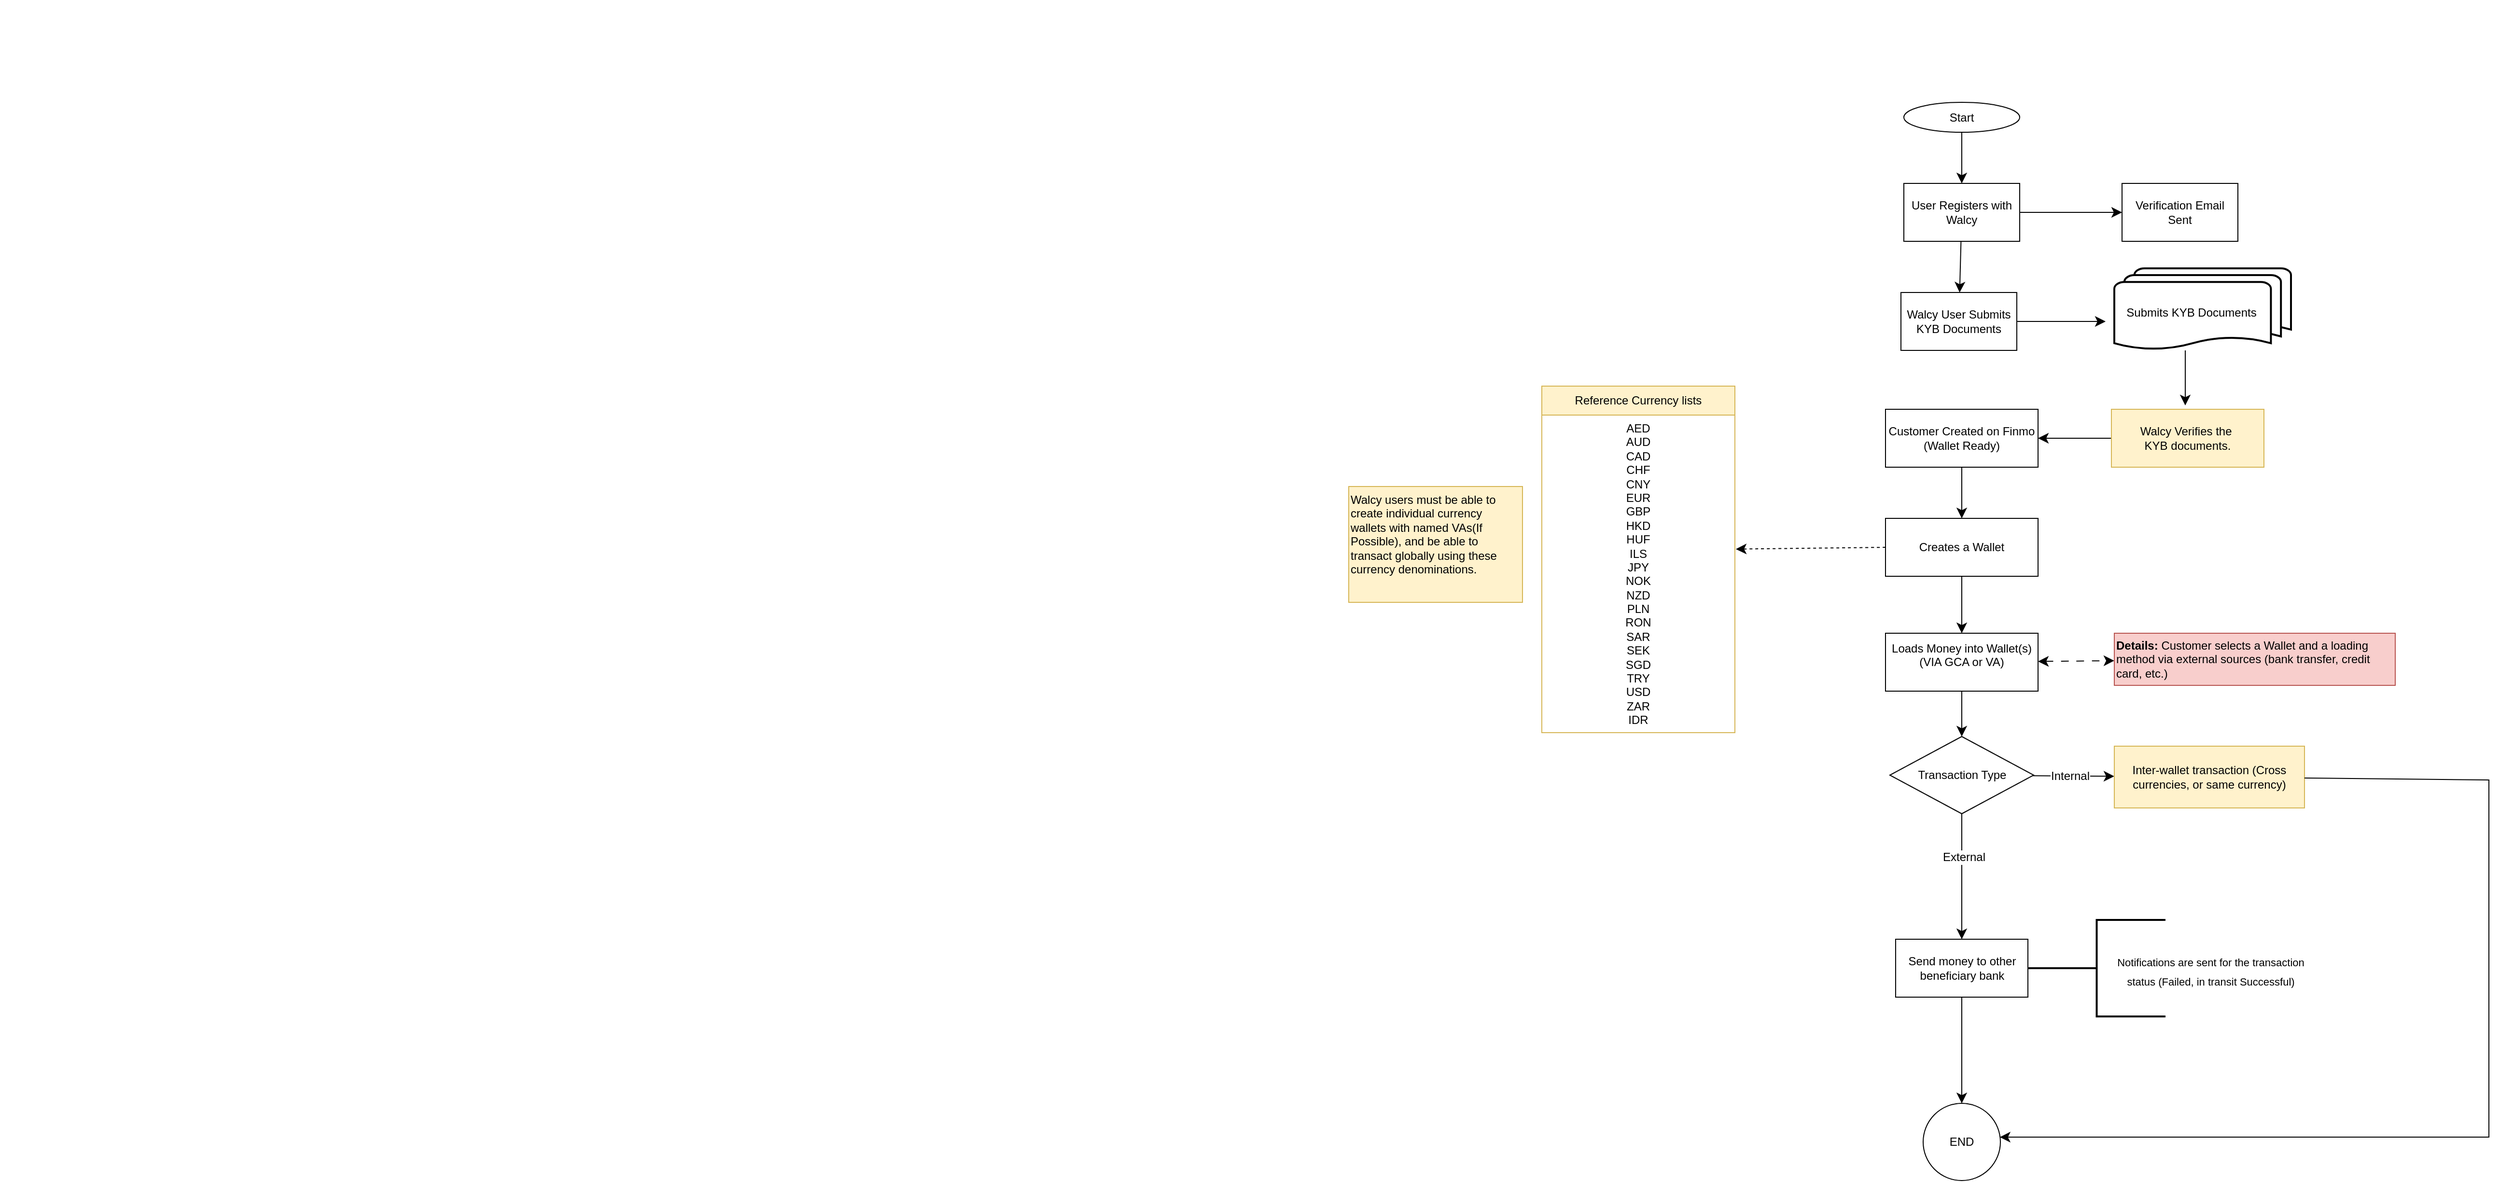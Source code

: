 <mxfile version="24.6.4" type="github">
  <diagram name="Page-1" id="feObIiHuZG-z9UPHWwq9">
    <mxGraphModel dx="7572" dy="1986" grid="1" gridSize="10" guides="1" tooltips="1" connect="1" arrows="1" fold="1" page="1" pageScale="1" pageWidth="4681" pageHeight="3300" math="0" shadow="0">
      <root>
        <mxCell id="0" />
        <mxCell id="1" parent="0" />
        <mxCell id="OTSjd6stFNC0OhueBVtR-4" value="" style="edgeStyle=none;curved=1;rounded=0;orthogonalLoop=1;jettySize=auto;html=1;fontSize=12;startSize=8;endSize=8;spacingLeft=0;" edge="1" parent="1" source="OTSjd6stFNC0OhueBVtR-1" target="OTSjd6stFNC0OhueBVtR-3">
          <mxGeometry relative="1" as="geometry" />
        </mxCell>
        <mxCell id="OTSjd6stFNC0OhueBVtR-12" value="" style="edgeStyle=none;curved=1;rounded=0;orthogonalLoop=1;jettySize=auto;html=1;fontSize=12;startSize=8;endSize=8;spacingLeft=0;" edge="1" parent="1" source="OTSjd6stFNC0OhueBVtR-1" target="OTSjd6stFNC0OhueBVtR-11">
          <mxGeometry relative="1" as="geometry" />
        </mxCell>
        <mxCell id="OTSjd6stFNC0OhueBVtR-1" value="User Registers with Walcy" style="rounded=0;whiteSpace=wrap;html=1;spacingLeft=0;" vertex="1" parent="1">
          <mxGeometry x="1165" y="311" width="120" height="60" as="geometry" />
        </mxCell>
        <mxCell id="OTSjd6stFNC0OhueBVtR-6" value="" style="edgeStyle=none;curved=1;rounded=0;orthogonalLoop=1;jettySize=auto;html=1;fontSize=12;startSize=8;endSize=8;spacingLeft=0;" edge="1" parent="1" source="OTSjd6stFNC0OhueBVtR-3">
          <mxGeometry relative="1" as="geometry">
            <mxPoint x="1374" y="454" as="targetPoint" />
          </mxGeometry>
        </mxCell>
        <mxCell id="OTSjd6stFNC0OhueBVtR-3" value="Walcy User Submits KYB Documents" style="rounded=0;whiteSpace=wrap;html=1;spacingLeft=0;" vertex="1" parent="1">
          <mxGeometry x="1162" y="424" width="120" height="60" as="geometry" />
        </mxCell>
        <mxCell id="OTSjd6stFNC0OhueBVtR-7" value="" style="edgeStyle=none;curved=1;rounded=0;orthogonalLoop=1;jettySize=auto;html=1;fontSize=12;startSize=8;endSize=8;spacingLeft=0;" edge="1" parent="1">
          <mxGeometry relative="1" as="geometry">
            <mxPoint x="1456.5" y="484" as="sourcePoint" />
            <mxPoint x="1456.5" y="541" as="targetPoint" />
          </mxGeometry>
        </mxCell>
        <mxCell id="OTSjd6stFNC0OhueBVtR-10" value="" style="edgeStyle=none;curved=1;rounded=0;orthogonalLoop=1;jettySize=auto;html=1;fontSize=12;startSize=8;endSize=8;spacingLeft=0;" edge="1" parent="1" source="OTSjd6stFNC0OhueBVtR-8" target="OTSjd6stFNC0OhueBVtR-9">
          <mxGeometry relative="1" as="geometry" />
        </mxCell>
        <mxCell id="OTSjd6stFNC0OhueBVtR-8" value="Walcy Verifies the&amp;nbsp;&lt;div&gt;KYB documents.&lt;/div&gt;" style="rounded=0;whiteSpace=wrap;html=1;fillColor=#fff2cc;strokeColor=#d6b656;spacingLeft=0;" vertex="1" parent="1">
          <mxGeometry x="1380" y="545" width="158" height="60" as="geometry" />
        </mxCell>
        <mxCell id="OTSjd6stFNC0OhueBVtR-15" value="" style="edgeStyle=none;curved=1;rounded=0;orthogonalLoop=1;jettySize=auto;html=1;fontSize=12;startSize=8;endSize=8;spacingLeft=0;" edge="1" parent="1" source="OTSjd6stFNC0OhueBVtR-9" target="OTSjd6stFNC0OhueBVtR-14">
          <mxGeometry relative="1" as="geometry" />
        </mxCell>
        <mxCell id="OTSjd6stFNC0OhueBVtR-9" value="Customer Created on Finmo (Wallet Ready)" style="rounded=0;whiteSpace=wrap;html=1;spacingLeft=0;" vertex="1" parent="1">
          <mxGeometry x="1146" y="545" width="158" height="60" as="geometry" />
        </mxCell>
        <mxCell id="OTSjd6stFNC0OhueBVtR-11" value="Verification Email Sent" style="rounded=0;whiteSpace=wrap;html=1;spacingLeft=0;" vertex="1" parent="1">
          <mxGeometry x="1391" y="311" width="120" height="60" as="geometry" />
        </mxCell>
        <mxCell id="OTSjd6stFNC0OhueBVtR-18" value="" style="edgeStyle=none;curved=1;rounded=0;orthogonalLoop=1;jettySize=auto;html=1;fontSize=12;startSize=8;endSize=8;spacingLeft=0;" edge="1" parent="1" source="OTSjd6stFNC0OhueBVtR-14" target="OTSjd6stFNC0OhueBVtR-17">
          <mxGeometry relative="1" as="geometry" />
        </mxCell>
        <mxCell id="OTSjd6stFNC0OhueBVtR-14" value="Creates a Wallet" style="rounded=0;whiteSpace=wrap;html=1;spacingLeft=0;" vertex="1" parent="1">
          <mxGeometry x="1146" y="658" width="158" height="60" as="geometry" />
        </mxCell>
        <mxCell id="OTSjd6stFNC0OhueBVtR-29" value="" style="edgeStyle=none;curved=1;rounded=0;orthogonalLoop=1;jettySize=auto;html=1;fontSize=12;startSize=8;endSize=8;spacingLeft=0;" edge="1" parent="1" source="OTSjd6stFNC0OhueBVtR-17" target="OTSjd6stFNC0OhueBVtR-28">
          <mxGeometry relative="1" as="geometry" />
        </mxCell>
        <mxCell id="OTSjd6stFNC0OhueBVtR-31" value="" style="edgeStyle=none;curved=1;rounded=0;orthogonalLoop=1;jettySize=auto;html=1;fontSize=12;startSize=8;endSize=8;dashed=1;dashPattern=8 8;endArrow=classic;endFill=1;startArrow=classic;startFill=1;spacingLeft=0;" edge="1" parent="1" source="OTSjd6stFNC0OhueBVtR-17" target="OTSjd6stFNC0OhueBVtR-27">
          <mxGeometry relative="1" as="geometry" />
        </mxCell>
        <mxCell id="OTSjd6stFNC0OhueBVtR-17" value="Loads Money into Wallet(s) (VIA GCA or VA)&lt;div&gt;&lt;div&gt;&lt;br&gt;&lt;/div&gt;&lt;/div&gt;" style="rounded=0;whiteSpace=wrap;html=1;spacingLeft=0;" vertex="1" parent="1">
          <mxGeometry x="1146" y="777" width="158" height="60" as="geometry" />
        </mxCell>
        <mxCell id="OTSjd6stFNC0OhueBVtR-27" value="&lt;strong&gt;Details:&lt;/strong&gt; Customer selects a Wallet and a loading method via external sources (bank transfer, credit card, etc.)&amp;nbsp;" style="rounded=0;whiteSpace=wrap;html=1;align=left;fillColor=#f8cecc;strokeColor=#b85450;spacingLeft=0;" vertex="1" parent="1">
          <mxGeometry x="1383" y="777" width="291" height="54" as="geometry" />
        </mxCell>
        <mxCell id="OTSjd6stFNC0OhueBVtR-34" value="" style="edgeStyle=none;curved=1;rounded=0;orthogonalLoop=1;jettySize=auto;html=1;fontSize=12;startSize=8;endSize=8;spacingLeft=0;" edge="1" parent="1" source="OTSjd6stFNC0OhueBVtR-28" target="OTSjd6stFNC0OhueBVtR-33">
          <mxGeometry relative="1" as="geometry" />
        </mxCell>
        <mxCell id="OTSjd6stFNC0OhueBVtR-35" value="External" style="edgeLabel;html=1;align=center;verticalAlign=middle;resizable=0;points=[];fontSize=12;spacingLeft=0;" vertex="1" connectable="0" parent="OTSjd6stFNC0OhueBVtR-34">
          <mxGeometry x="-0.318" y="2" relative="1" as="geometry">
            <mxPoint as="offset" />
          </mxGeometry>
        </mxCell>
        <mxCell id="OTSjd6stFNC0OhueBVtR-37" value="" style="edgeStyle=none;curved=1;rounded=0;orthogonalLoop=1;jettySize=auto;html=1;fontSize=12;startSize=8;endSize=8;spacingLeft=0;" edge="1" parent="1" source="OTSjd6stFNC0OhueBVtR-28" target="OTSjd6stFNC0OhueBVtR-36">
          <mxGeometry relative="1" as="geometry" />
        </mxCell>
        <mxCell id="OTSjd6stFNC0OhueBVtR-39" value="Internal" style="edgeLabel;html=1;align=center;verticalAlign=middle;resizable=0;points=[];fontSize=12;spacingLeft=0;" vertex="1" connectable="0" parent="OTSjd6stFNC0OhueBVtR-37">
          <mxGeometry x="-0.106" relative="1" as="geometry">
            <mxPoint as="offset" />
          </mxGeometry>
        </mxCell>
        <mxCell id="OTSjd6stFNC0OhueBVtR-28" value="Transaction Type" style="rhombus;whiteSpace=wrap;html=1;rounded=0;spacingLeft=0;" vertex="1" parent="1">
          <mxGeometry x="1150.5" y="884" width="149" height="80" as="geometry" />
        </mxCell>
        <mxCell id="OTSjd6stFNC0OhueBVtR-56" value="" style="edgeStyle=none;curved=1;rounded=0;orthogonalLoop=1;jettySize=auto;html=1;fontSize=12;startSize=8;endSize=8;spacingLeft=0;" edge="1" parent="1" source="OTSjd6stFNC0OhueBVtR-33" target="OTSjd6stFNC0OhueBVtR-55">
          <mxGeometry relative="1" as="geometry" />
        </mxCell>
        <mxCell id="OTSjd6stFNC0OhueBVtR-33" value="Send money to other beneficiary bank" style="whiteSpace=wrap;html=1;rounded=0;spacingLeft=0;" vertex="1" parent="1">
          <mxGeometry x="1156.5" y="1094" width="137" height="60" as="geometry" />
        </mxCell>
        <mxCell id="OTSjd6stFNC0OhueBVtR-36" value="Inter-wallet transaction (Cross currencies, or same currency)" style="whiteSpace=wrap;html=1;rounded=0;fillColor=#fff2cc;strokeColor=#d6b656;spacingLeft=0;" vertex="1" parent="1">
          <mxGeometry x="1383" y="894" width="197" height="64" as="geometry" />
        </mxCell>
        <mxCell id="OTSjd6stFNC0OhueBVtR-41" value="" style="strokeWidth=2;html=1;shape=mxgraph.flowchart.multi-document;whiteSpace=wrap;spacingLeft=0;" vertex="1" parent="1">
          <mxGeometry x="1383" y="399" width="183" height="85" as="geometry" />
        </mxCell>
        <mxCell id="OTSjd6stFNC0OhueBVtR-42" value="Submits KYB Documents" style="text;html=1;align=center;verticalAlign=middle;whiteSpace=wrap;rounded=0;fontSize=12;spacingLeft=0;" vertex="1" parent="1">
          <mxGeometry x="1383" y="418" width="160" height="54" as="geometry" />
        </mxCell>
        <mxCell id="OTSjd6stFNC0OhueBVtR-44" value="" style="edgeStyle=none;curved=1;rounded=0;orthogonalLoop=1;jettySize=auto;html=1;fontSize=12;startSize=8;endSize=8;spacingLeft=0;" edge="1" parent="1" source="OTSjd6stFNC0OhueBVtR-43" target="OTSjd6stFNC0OhueBVtR-1">
          <mxGeometry relative="1" as="geometry" />
        </mxCell>
        <mxCell id="OTSjd6stFNC0OhueBVtR-43" value="Start" style="ellipse;whiteSpace=wrap;html=1;spacingLeft=0;" vertex="1" parent="1">
          <mxGeometry x="1165" y="227" width="120" height="31" as="geometry" />
        </mxCell>
        <mxCell id="OTSjd6stFNC0OhueBVtR-49" value="" style="endArrow=classic;html=1;rounded=0;fontSize=12;startSize=8;endSize=8;curved=1;exitX=0;exitY=0.5;exitDx=0;exitDy=0;dashed=1;spacingLeft=0;" edge="1" parent="1" source="OTSjd6stFNC0OhueBVtR-14">
          <mxGeometry width="50" height="50" relative="1" as="geometry">
            <mxPoint x="1194" y="628" as="sourcePoint" />
            <mxPoint x="991" y="689.824" as="targetPoint" />
          </mxGeometry>
        </mxCell>
        <mxCell id="OTSjd6stFNC0OhueBVtR-51" value="" style="group;fillColor=none;verticalAlign=middle;spacingTop=5;spacingLeft=5;spacingBottom=5;spacingRight=5;" vertex="1" connectable="0" parent="1">
          <mxGeometry x="-807" y="121" width="380" height="284" as="geometry" />
        </mxCell>
        <mxCell id="OTSjd6stFNC0OhueBVtR-19" value="Reference Currency lists" style="swimlane;fontStyle=0;childLayout=stackLayout;horizontal=1;startSize=30;horizontalStack=0;resizeParent=1;resizeParentMax=0;resizeLast=0;collapsible=1;marginBottom=0;whiteSpace=wrap;html=1;fillColor=#fff2cc;strokeColor=#d6b656;spacingLeft=0;" vertex="1" parent="OTSjd6stFNC0OhueBVtR-51">
          <mxGeometry x="1597" y="400" width="200" height="359" as="geometry">
            <mxRectangle x="-518" y="336" width="166" height="30" as="alternateBounds" />
          </mxGeometry>
        </mxCell>
        <mxCell id="OTSjd6stFNC0OhueBVtR-68" value="AED&#xa;AUD&#xa;&lt;span class=&quot;hljs-built_in&quot;&gt;CAD&lt;/span&gt;&#xa;CHF&#xa;&lt;span class=&quot;hljs-built_in&quot;&gt;CNY&lt;/span&gt;&#xa;EUR&#xa;GBP&#xa;HKD&#xa;HUF&#xa;ILS&#xa;JPY&#xa;NOK&#xa;NZD&#xa;PLN&#xa;RON&#xa;SAR&#xa;SEK&#xa;SGD&#xa;TRY&#xa;USD&#xa;ZAR&#xa;IDR" style="text;whiteSpace=wrap;html=1;dashed=1;align=center;spacingLeft=0;" vertex="1" parent="OTSjd6stFNC0OhueBVtR-19">
          <mxGeometry y="30" width="200" height="329" as="geometry" />
        </mxCell>
        <mxCell id="OTSjd6stFNC0OhueBVtR-50" value="Walcy users must be able to create individual currency wallets with named VAs(If Possible), and be able to transact globally using these currency denominations.&amp;nbsp;&lt;br&gt;&lt;div&gt;&lt;br&gt;&lt;/div&gt;" style="text;html=1;whiteSpace=wrap;overflow=hidden;rounded=0;fillColor=#fff2cc;strokeColor=#d6b656;spacingLeft=0;spacingBottom=5;spacingRight=5;" vertex="1" parent="OTSjd6stFNC0OhueBVtR-51">
          <mxGeometry x="1397" y="504" width="180" height="120" as="geometry" />
        </mxCell>
        <mxCell id="OTSjd6stFNC0OhueBVtR-52" value="" style="strokeWidth=2;html=1;shape=mxgraph.flowchart.annotation_2;align=left;labelPosition=right;pointerEvents=1;spacingLeft=0;" vertex="1" parent="1">
          <mxGeometry x="1293.5" y="1074" width="142.5" height="100" as="geometry" />
        </mxCell>
        <mxCell id="OTSjd6stFNC0OhueBVtR-54" value="&lt;font style=&quot;font-size: 11px;&quot;&gt;Notifications are sent for the transaction status (Failed, in transit Successful)&lt;/font&gt;" style="text;html=1;align=center;verticalAlign=middle;whiteSpace=wrap;rounded=0;fontSize=16;spacingLeft=0;" vertex="1" parent="1">
          <mxGeometry x="1376" y="1111" width="214" height="30" as="geometry" />
        </mxCell>
        <mxCell id="OTSjd6stFNC0OhueBVtR-55" value="END" style="ellipse;whiteSpace=wrap;html=1;rounded=0;spacingLeft=0;" vertex="1" parent="1">
          <mxGeometry x="1185" y="1264" width="80" height="80" as="geometry" />
        </mxCell>
        <mxCell id="OTSjd6stFNC0OhueBVtR-58" style="edgeStyle=none;curved=0;rounded=0;orthogonalLoop=1;jettySize=auto;html=1;fontSize=12;startSize=8;endSize=8;entryX=0.992;entryY=0.438;entryDx=0;entryDy=0;entryPerimeter=0;spacingLeft=0;" edge="1" parent="1" source="OTSjd6stFNC0OhueBVtR-36" target="OTSjd6stFNC0OhueBVtR-55">
          <mxGeometry relative="1" as="geometry">
            <mxPoint x="1268" y="1316" as="targetPoint" />
            <Array as="points">
              <mxPoint x="1771" y="929" />
              <mxPoint x="1771" y="1299" />
            </Array>
          </mxGeometry>
        </mxCell>
      </root>
    </mxGraphModel>
  </diagram>
</mxfile>
